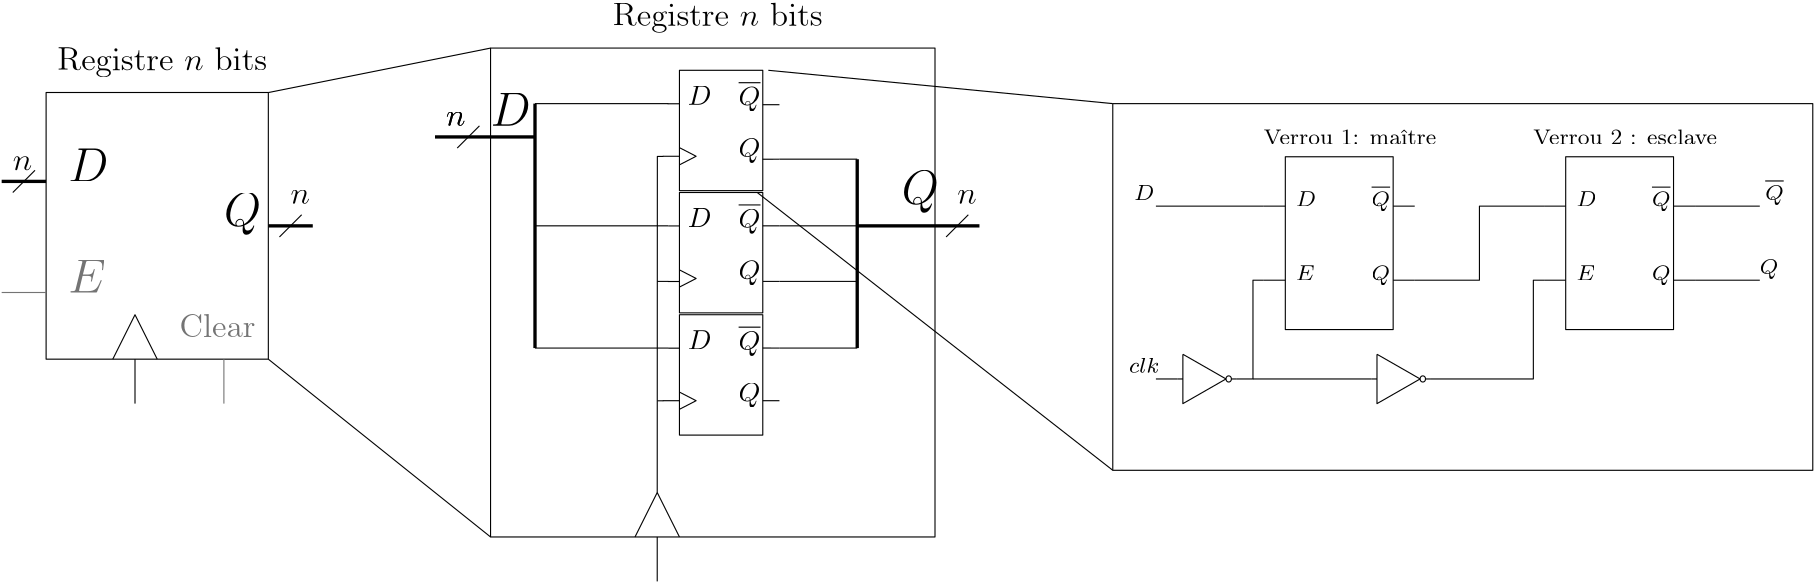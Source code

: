 <?xml version="1.0"?>
<!DOCTYPE ipe SYSTEM "ipe.dtd">
<ipe version="70107" creator="Ipe 7.1.8">
<info created="D:20150829161558" modified="D:20150829161558"/>
<ipestyle name="basic">
<symbol name="arrow/arc(spx)">
<path stroke="sym-stroke" fill="sym-stroke" pen="sym-pen">
0 0 m
-1 0.333 l
-1 -0.333 l
h
</path>
</symbol>
<symbol name="arrow/farc(spx)">
<path stroke="sym-stroke" fill="white" pen="sym-pen">
0 0 m
-1 0.333 l
-1 -0.333 l
h
</path>
</symbol>
<symbol name="arrow/ptarc(spx)">
<path stroke="sym-stroke" fill="sym-stroke" pen="sym-pen">
0 0 m
-1 0.333 l
-0.8 0 l
-1 -0.333 l
h
</path>
</symbol>
<symbol name="arrow/fptarc(spx)">
<path stroke="sym-stroke" fill="white" pen="sym-pen">
0 0 m
-1 0.333 l
-0.8 0 l
-1 -0.333 l
h
</path>
</symbol>
<symbol name="mark/circle(sx)" transformations="translations">
<path fill="sym-stroke">
0.6 0 0 0.6 0 0 e
0.4 0 0 0.4 0 0 e
</path>
</symbol>
<symbol name="mark/disk(sx)" transformations="translations">
<path fill="sym-stroke">
0.6 0 0 0.6 0 0 e
</path>
</symbol>
<symbol name="mark/fdisk(sfx)" transformations="translations">
<group>
<path fill="sym-fill">
0.5 0 0 0.5 0 0 e
</path>
<path fill="sym-stroke" fillrule="eofill">
0.6 0 0 0.6 0 0 e
0.4 0 0 0.4 0 0 e
</path>
</group>
</symbol>
<symbol name="mark/box(sx)" transformations="translations">
<path fill="sym-stroke" fillrule="eofill">
-0.6 -0.6 m
0.6 -0.6 l
0.6 0.6 l
-0.6 0.6 l
h
-0.4 -0.4 m
0.4 -0.4 l
0.4 0.4 l
-0.4 0.4 l
h
</path>
</symbol>
<symbol name="mark/square(sx)" transformations="translations">
<path fill="sym-stroke">
-0.6 -0.6 m
0.6 -0.6 l
0.6 0.6 l
-0.6 0.6 l
h
</path>
</symbol>
<symbol name="mark/fsquare(sfx)" transformations="translations">
<group>
<path fill="sym-fill">
-0.5 -0.5 m
0.5 -0.5 l
0.5 0.5 l
-0.5 0.5 l
h
</path>
<path fill="sym-stroke" fillrule="eofill">
-0.6 -0.6 m
0.6 -0.6 l
0.6 0.6 l
-0.6 0.6 l
h
-0.4 -0.4 m
0.4 -0.4 l
0.4 0.4 l
-0.4 0.4 l
h
</path>
</group>
</symbol>
<symbol name="mark/cross(sx)" transformations="translations">
<group>
<path fill="sym-stroke">
-0.43 -0.57 m
0.57 0.43 l
0.43 0.57 l
-0.57 -0.43 l
h
</path>
<path fill="sym-stroke">
-0.43 0.57 m
0.57 -0.43 l
0.43 -0.57 l
-0.57 0.43 l
h
</path>
</group>
</symbol>
<symbol name="arrow/fnormal(spx)">
<path stroke="sym-stroke" fill="white" pen="sym-pen">
0 0 m
-1 0.333 l
-1 -0.333 l
h
</path>
</symbol>
<symbol name="arrow/pointed(spx)">
<path stroke="sym-stroke" fill="sym-stroke" pen="sym-pen">
0 0 m
-1 0.333 l
-0.8 0 l
-1 -0.333 l
h
</path>
</symbol>
<symbol name="arrow/fpointed(spx)">
<path stroke="sym-stroke" fill="white" pen="sym-pen">
0 0 m
-1 0.333 l
-0.8 0 l
-1 -0.333 l
h
</path>
</symbol>
<symbol name="arrow/linear(spx)">
<path stroke="sym-stroke" pen="sym-pen">
-1 0.333 m
0 0 l
-1 -0.333 l
</path>
</symbol>
<symbol name="arrow/fdouble(spx)">
<path stroke="sym-stroke" fill="white" pen="sym-pen">
0 0 m
-1 0.333 l
-1 -0.333 l
h
-1 0 m
-2 0.333 l
-2 -0.333 l
h
</path>
</symbol>
<symbol name="arrow/double(spx)">
<path stroke="sym-stroke" fill="sym-stroke" pen="sym-pen">
0 0 m
-1 0.333 l
-1 -0.333 l
h
-1 0 m
-2 0.333 l
-2 -0.333 l
h
</path>
</symbol>
<pen name="heavier" value="0.8"/>
<pen name="fat" value="1.2"/>
<pen name="ultrafat" value="2"/>
<symbolsize name="large" value="5"/>
<symbolsize name="small" value="2"/>
<symbolsize name="tiny" value="1.1"/>
<arrowsize name="large" value="10"/>
<arrowsize name="small" value="5"/>
<arrowsize name="tiny" value="3"/>
<color name="red" value="1 0 0"/>
<color name="green" value="0 1 0"/>
<color name="blue" value="0 0 1"/>
<color name="yellow" value="1 1 0"/>
<color name="orange" value="1 0.647 0"/>
<color name="gold" value="1 0.843 0"/>
<color name="purple" value="0.627 0.125 0.941"/>
<color name="gray" value="0.745"/>
<color name="brown" value="0.647 0.165 0.165"/>
<color name="navy" value="0 0 0.502"/>
<color name="pink" value="1 0.753 0.796"/>
<color name="seagreen" value="0.18 0.545 0.341"/>
<color name="turquoise" value="0.251 0.878 0.816"/>
<color name="violet" value="0.933 0.51 0.933"/>
<color name="darkblue" value="0 0 0.545"/>
<color name="darkcyan" value="0 0.545 0.545"/>
<color name="darkgray" value="0.663"/>
<color name="darkgreen" value="0 0.392 0"/>
<color name="darkmagenta" value="0.545 0 0.545"/>
<color name="darkorange" value="1 0.549 0"/>
<color name="darkred" value="0.545 0 0"/>
<color name="lightblue" value="0.678 0.847 0.902"/>
<color name="lightcyan" value="0.878 1 1"/>
<color name="lightgray" value="0.827"/>
<color name="lightgreen" value="0.565 0.933 0.565"/>
<color name="lightyellow" value="1 1 0.878"/>
<dashstyle name="dashed" value="[4] 0"/>
<dashstyle name="dotted" value="[1 3] 0"/>
<dashstyle name="dash dotted" value="[4 2 1 2] 0"/>
<dashstyle name="dash dot dotted" value="[4 2 1 2 1 2] 0"/>
<textsize name="large" value="\large"/>
<textsize name="Large" value="\Large"/>
<textsize name="LARGE" value="\LARGE"/>
<textsize name="huge" value="\huge"/>
<textsize name="Huge" value="\Huge"/>
<textsize name="small" value="\small"/>
<textsize name="footnote" value="\footnotesize"/>
<textsize name="tiny" value="\tiny"/>
<textstyle name="center" begin="\begin{center}" end="\end{center}"/>
<textstyle name="itemize" begin="\begin{itemize}" end="\end{itemize}"/>
<textstyle name="item" begin="\begin{itemize}\item{}" end="\end{itemize}"/>
<gridsize name="4 pts" value="4"/>
<gridsize name="8 pts (~3 mm)" value="8"/>
<gridsize name="16 pts (~6 mm)" value="16"/>
<gridsize name="32 pts (~12 mm)" value="32"/>
<gridsize name="10 pts (~3.5 mm)" value="10"/>
<gridsize name="20 pts (~7 mm)" value="20"/>
<gridsize name="14 pts (~5 mm)" value="14"/>
<gridsize name="28 pts (~10 mm)" value="28"/>
<gridsize name="56 pts (~20 mm)" value="56"/>
<anglesize name="90 deg" value="90"/>
<anglesize name="60 deg" value="60"/>
<anglesize name="45 deg" value="45"/>
<anglesize name="30 deg" value="30"/>
<anglesize name="22.5 deg" value="22.5"/>
<tiling name="falling" angle="-60" step="4" width="1"/>
<tiling name="rising" angle="30" step="4" width="1"/>
</ipestyle>
<ipestyle name="bigpaper">
<layout paper="10000 6000" origin="0 0" frame="10000 6000"/>
<titlestyle pos="10 10" size="LARGE" color="title"  valign="baseline"/>
</ipestyle>
<page>
<layer name="alpha"/>
<view layers="alpha" active="alpha"/>
<path layer="alpha" matrix="1 0 0 1 -96 0" stroke="black">
128 768 m
128 672 l
208 672 l
208 768 l
h
</path>
<text matrix="1 0 0 1 -96 0" transformations="translations" pos="192 720" stroke="black" type="label" width="13.351" height="11.761" depth="3.35" valign="baseline" size="LARGE">$Q$</text>
<text matrix="1 0 0 1 -104 0" transformations="translations" pos="144 736" stroke="black" type="label" width="14.464" height="11.764" depth="0" valign="baseline" size="LARGE">$D$</text>
<path matrix="1 0 0 1 -96 0" stroke="black" pen="fat">
128 736 m
112 736 l
</path>
<path matrix="1 0 0 1 -96 0" stroke="black" pen="fat">
208 720 m
224 720 l
</path>
<path matrix="1 0 0 1 -96 0" stroke="black">
160 672 m
160 656 l
</path>
<path matrix="1 0 0 1 -96 0" stroke="black">
152 672 m
160 688 l
168 672 l
</path>
<text matrix="1 0 0 1 -104 -40" transformations="translations" pos="144 736" stroke="0.455" type="label" width="13.487" height="11.764" depth="0" valign="baseline" size="LARGE">$E$</text>
<path matrix="1 0 0 1 -96 0" stroke="0.455">
128 696 m
112 696 l
</path>
<text matrix="1 0 0 1 -104 0" transformations="translations" pos="184 680" stroke="0.455" type="label" width="27.314" height="8.302" depth="0" valign="baseline" size="large">Clear</text>
<path matrix="1 0 0 1 -96 0" stroke="0.455">
192 672 m
192 656 l
</path>
<path matrix="1 0 0 1 -96 0" stroke="black">
220 724 m
212 716 l
</path>
<path matrix="1 0 0 1 -96 0" stroke="black">
124 740 m
116 732 l
</path>
<text matrix="1 0 0 1 -96 0" transformations="translations" pos="216 728" stroke="black" type="label" width="6.988" height="5.147" depth="0" valign="baseline" size="large">$n$</text>
<text matrix="1 0 0 1 -196 12" transformations="translations" pos="216 728" stroke="black" type="label" width="6.988" height="5.147" depth="0" valign="baseline" size="large">$n$</text>
<text matrix="1 0 0 1 -116 -4" transformations="translations" pos="152 780" stroke="black" type="label" width="75.563" height="8.307" depth="2.32" valign="baseline" size="large">Registre $n$ bits</text>
<text matrix="1 0 0 1 148 8" transformations="translations" pos="192 720" stroke="black" type="label" width="13.351" height="11.761" depth="3.35" valign="baseline" size="LARGE">$Q$</text>
<text matrix="1 0 0 1 48 20" transformations="translations" pos="144 736" stroke="black" type="label" width="14.464" height="11.764" depth="0" valign="baseline" size="LARGE">$D$</text>
<path matrix="1 0 0 1 144 0" stroke="black" pen="fat">
208 720 m
224 720 l
</path>
<path matrix="1 0 0 1 92 -64" stroke="black">
160 672 m
160 656 l
</path>
<path matrix="1 0 0 1 92 -64" stroke="black">
152 672 m
160 688 l
168 672 l
</path>
<path matrix="1 0 0 1 144 0" stroke="black">
220 724 m
212 716 l
</path>
<path matrix="1 0 0 1 64 16" stroke="black">
124 740 m
116 732 l
</path>
<text matrix="1 0 0 1 144 0" transformations="translations" pos="216 728" stroke="black" type="label" width="6.988" height="5.147" depth="0" valign="baseline" size="large">$n$</text>
<text matrix="1 0 0 1 -40 28" transformations="translations" pos="216 728" stroke="black" type="label" width="6.988" height="5.147" depth="0" valign="baseline" size="large">$n$</text>
<text matrix="1 0 0 1 84 12" transformations="translations" pos="152 780" stroke="black" type="label" width="75.563" height="8.307" depth="2.32" valign="baseline" size="large">Registre $n$ bits</text>
<path matrix="0.375 0 0 0.386813 188 478.927" stroke="black">
192 768 m
192 656 l
272 656 l
272 768 l
h
</path>
<text matrix="0.375 0 0 0.386813 191.304 478.628" transformations="translations" pos="240 736" stroke="black" type="label" width="7.876" height="8.807" depth="1.93" valign="baseline">$\overline{Q}$</text>
<text matrix="0.375 0 0 0.386813 191.304 478.628" transformations="translations" pos="240 688" stroke="black" type="label" width="7.876" height="6.815" depth="1.93" valign="baseline">$Q$</text>
<text matrix="0.375 0 0 0.386813 191 478.927" transformations="translations" pos="192 736" stroke="black" type="label" width="8.525" height="6.808" depth="0" valign="baseline">$D$</text>
<path matrix="1 0 0 1 0 16" stroke="black">
259.955 747.952 m
255.759 747.952 l
</path>
<path matrix="0.375 0 0 0.386813 188 478.927" stroke="black">
192 688 m
176 688 l
</path>
<path matrix="0.375 0 0 0.386813 188 478.927" stroke="black">
272 736 m
288 736 l
</path>
<path matrix="1 0 0 1 0 16" stroke="black">
289.942 727.976 m
296 728 l
</path>
<path matrix="0.375 0 0 0.386813 188 478.927" stroke="black">
192 696 m
208 688 l
192 680 l
</path>
<path matrix="0.375 0 0 0.386813 188 434.927" stroke="black">
192 768 m
192 656 l
272 656 l
272 768 l
h
</path>
<text matrix="0.375 0 0 0.386813 191.304 434.627" transformations="translations" pos="240 736" stroke="black" type="label" width="7.876" height="8.807" depth="1.93" valign="baseline">$\overline{Q}$</text>
<text matrix="0.375 0 0 0.386813 191.304 434.627" transformations="translations" pos="240 688" stroke="black" type="label" width="7.876" height="6.815" depth="1.93" valign="baseline">$Q$</text>
<text matrix="0.375 0 0 0.386813 191 434.927" transformations="translations" pos="192 736" stroke="black" type="label" width="8.525" height="6.808" depth="0" valign="baseline">$D$</text>
<path matrix="1 0 0 1 0 16" stroke="black">
260.197 703.974 m
256.001 703.974 l
</path>
<path matrix="1 0 0 1 0 16" stroke="black">
260.036 683.962 m
255.84 683.962 l
</path>
<path matrix="1 0 0 1 0 16" stroke="black">
289.99 704.007 m
296 704 l
</path>
<path matrix="1 0 0 1 0 16" stroke="black">
290.085 684.001 m
296 684 l
</path>
<path matrix="0.375 0 0 0.386813 188 434.927" stroke="black">
192 696 m
208 688 l
192 680 l
</path>
<path matrix="0.375 0 0 0.386813 188 390.927" stroke="black">
192 768 m
192 656 l
272 656 l
272 768 l
h
</path>
<text matrix="0.375 0 0 0.386813 191.304 390.627" transformations="translations" pos="240 736" stroke="black" type="label" width="7.876" height="8.807" depth="1.93" valign="baseline">$\overline{Q}$</text>
<text matrix="0.375 0 0 0.386813 191.304 390.627" transformations="translations" pos="240 688" stroke="black" type="label" width="7.876" height="6.815" depth="1.93" valign="baseline">$Q$</text>
<text matrix="0.375 0 0 0.386813 191 390.927" transformations="translations" pos="192 736" stroke="black" type="label" width="8.525" height="6.808" depth="0" valign="baseline">$D$</text>
<path matrix="1 0 0 1 0 16" stroke="black">
259.875 659.967 m
255.963 659.967 l
</path>
<path matrix="1 0 0 1 0 16" stroke="black">
260 641.054 m
254 641.054 l
</path>
<path matrix="1 0 0 1 0 16" stroke="black">
289.981 660.014 m
296 660 l
</path>
<path matrix="0.375 0 0 0.386813 188 390.927" stroke="black">
272 688 m
288 688 l
</path>
<path matrix="0.375 0 0 0.386813 188 390.927" stroke="black">
192 696 m
208 688 l
192 680 l
</path>
<path matrix="1 0 0 1 0 16" stroke="black" pen="fat">
172 736 m
208 736 l
</path>
<path matrix="1 0 0 1 0 16" stroke="black" pen="fat">
208 748 m
208 660 l
</path>
<path matrix="1 0 0 1 0 16" stroke="black">
256 660 m
208 660 l
</path>
<path matrix="1 0 0 1 0 16" stroke="black">
256 704 m
208 704 l
</path>
<path matrix="1 0 0 1 0 16" stroke="black">
256 748 m
208 748 l
</path>
<path matrix="1 0 0 1 0 16" stroke="black">
252 608 m
252.047 728.989 l
254.226 728.989 l
</path>
<path matrix="1 0 0 1 0 16" stroke="black">
256 684 m
252 684 l
</path>
<path matrix="1 0 0 1 0 16" stroke="black">
254.195 641.017 m
252.046 641.017 l
</path>
<path matrix="1 0 0 1 0 16" stroke="black">
296 728 m
324 728 l
</path>
<path matrix="1 0 0 1 0 16" stroke="black">
296 704 m
324 704 l
</path>
<path matrix="1 0 0 1 0 16" stroke="black">
296 684 m
324 684 l
</path>
<path matrix="1 0 0 1 0 16" stroke="black" pen="fat">
324 728 m
324 660 l
</path>
<path matrix="1 0 0 1 0 16" stroke="black" pen="fat">
324 704 m
352 704 l
</path>
<path matrix="1 0 0 1 0 16" stroke="black">
296 660 m
324 660 l
</path>
<path matrix="1 0 0 1 0 16" stroke="black">
192 768 m
192 592 l
352 592 l
352 768 l
h
</path>
<text matrix="1 0 0 1 -40 28" transformations="translations" pos="216 728" stroke="black" type="label" width="6.988" height="5.147" depth="0" valign="baseline" size="large">$n$</text>
<path stroke="black">
112 768 m
192 784 l
</path>
<path stroke="black">
112 672 m
192 608 l
</path>
<path matrix="0.485273 0 0 0.555444 384.943 318.29" stroke="black">
192 768 m
192 656 l
272 656 l
272 768 l
h
</path>
<text matrix="0.485273 0 0 0.555444 392.707 318.29" transformations="translations" pos="240 736" stroke="black" type="label" width="6.661" height="7.438" depth="1.55" valign="baseline" size="footnote">$\overline{Q}$</text>
<text matrix="0.485273 0 0 0.555444 392.707 318.29" transformations="translations" pos="240 688" stroke="black" type="label" width="6.661" height="5.446" depth="1.55" valign="baseline" size="footnote">$Q$</text>
<text matrix="0.485273 0 0 0.555444 388.825 318.29" transformations="translations" pos="192 736" stroke="black" type="label" width="7.183" height="5.446" depth="0" valign="baseline" size="footnote">$D$</text>
<text matrix="0.485273 0 0 0.555444 388.825 318.29" transformations="translations" pos="192 688" stroke="black" type="label" width="6.653" height="5.446" depth="0" valign="baseline" size="footnote">$E$</text>
<path matrix="0.485273 0 0 0.555444 384.943 318.29" stroke="black">
192 736 m
176 736 l
</path>
<path matrix="0.485273 0 0 0.555444 384.943 318.29" stroke="black">
192 688 m
176 688 l
</path>
<path matrix="0.485273 0 0 0.555444 384.943 318.29" stroke="black">
272 736 m
288 736 l
</path>
<path matrix="0.485273 0 0 0.555444 384.943 318.29" stroke="black">
272 688 m
288 688 l
</path>
<path matrix="0.485273 0 0 0.555444 485.879 318.29" stroke="black">
192 768 m
192 656 l
272 656 l
272 768 l
h
</path>
<text matrix="0.485273 0 0 0.555444 493.644 318.29" transformations="translations" pos="240 736" stroke="black" type="label" width="6.661" height="7.438" depth="1.55" valign="baseline" size="footnote">$\overline{Q}$</text>
<text matrix="0.485273 0 0 0.555444 493.644 318.29" transformations="translations" pos="240 688" stroke="black" type="label" width="6.661" height="5.446" depth="1.55" valign="baseline" size="footnote">$Q$</text>
<text matrix="0.485273 0 0 0.555444 489.761 318.29" transformations="translations" pos="192 736" stroke="black" type="label" width="7.183" height="5.446" depth="0" valign="baseline" size="footnote">$D$</text>
<text matrix="0.485273 0 0 0.555444 489.761 318.29" transformations="translations" pos="192 688" stroke="black" type="label" width="6.653" height="5.446" depth="0" valign="baseline" size="footnote">$E$</text>
<path matrix="0.485273 0 0 0.555444 485.879 318.29" stroke="black">
192 736 m
176 736 l
</path>
<path matrix="0.485273 0 0 0.555444 485.879 318.29" stroke="black">
192 688 m
176 688 l
</path>
<path matrix="0.485273 0 0 0.555444 485.879 318.29" stroke="black">
272 736 m
288 736 l
</path>
<path matrix="0.485273 0 0 0.555444 485.879 318.29" stroke="black">
272 688 m
288 688 l
</path>
<path matrix="0.485273 0 0 0.555444 384.943 318.29" stroke="black">
384 736 m
336 736 l
336 688 l
288 688 l
</path>
<path matrix="0.485273 0 0 0.555444 384.943 318.29" stroke="black">
176 736 m
96 736 l
</path>
<path matrix="0.485273 0 0 0.555444 384.943 318.29" stroke="black">
496 688 m
544 688 l
</path>
<path matrix="0.485273 0 0 0.555444 384.943 318.29" stroke="black">
496 736 m
544 736 l
</path>
<path matrix="0.485273 0 0 0.555444 384.943 307.181" stroke="black">
260 660 m
260 628 l
292 644 l
260 660 l
260 644 m
256 644 l
256 644 l
296 644 m
300 644 l
300 644 l
2 0 0 2 294 644 e
</path>
<path matrix="0.485273 0 0 0.555444 315.063 307.181" stroke="black">
260 660 m
260 628 l
292 644 l
260 660 l
260 644 m
256 644 l
256 644 l
296 644 m
300 644 l
300 644 l
2 0 0 2 294 644 e
</path>
<path matrix="0.485273 0 0 0.555444 384.943 318.29" stroke="black">
156 624 m
168 624 l
168 688 l
176 688 l
</path>
<path matrix="0.485273 0 0 0.555444 384.943 318.29" stroke="black">
168 624 m
256 624 l
</path>
<path matrix="0.485273 0 0 0.555444 384.943 318.29" stroke="black">
300 624 m
376 624 l
376 688 l
384 688 l
</path>
<path matrix="0.485273 0 0 0.555444 384.943 318.29" stroke="black">
112 624 m
96 624 l
</path>
<text matrix="0.485273 0 0 0.555444 532.466 320.512" transformations="translations" pos="240 688" stroke="black" type="label" width="6.661" height="5.446" depth="1.55" valign="baseline" size="footnote">$Q$</text>
<text matrix="0.485273 0 0 0.555444 534.407 320.512" transformations="translations" pos="240 736" stroke="black" type="label" width="6.661" height="7.438" depth="1.55" valign="baseline" size="footnote">$\overline{Q}$</text>
<text matrix="0.485273 0 0 0.555444 330.592 320.512" transformations="translations" pos="192 736" stroke="black" type="label" width="7.183" height="5.446" depth="0" valign="baseline" size="footnote">$D$</text>
<text matrix="0.485273 0 0 0.555444 328.651 258.302" transformations="translations" pos="192 736" stroke="black" type="label" width="10.912" height="5.535" depth="0" valign="baseline" size="footnote">$clk$</text>
<text matrix="0.485273 0 0 0.555444 363.591 316.068" transformations="translations" pos="220 780" stroke="black" type="label" width="62.114" height="5.535" depth="0" valign="baseline" size="footnote">Verrou 1: ma{\^i}tre</text>
<text matrix="0.485273 0 0 0.555444 460.645 316.068" transformations="translations" pos="220 780" stroke="black" type="label" width="66.153" height="5.535" depth="0" valign="baseline" size="footnote">Verrou 2 : esclave</text>
<path stroke="black">
292 776 m
416 764 l
</path>
<path stroke="black">
288 732 m
416 632 l
</path>
<path stroke="black">
416 764 m
416 632 l
668 632 l
668 764 l
h
</path>
</page>
</ipe>
